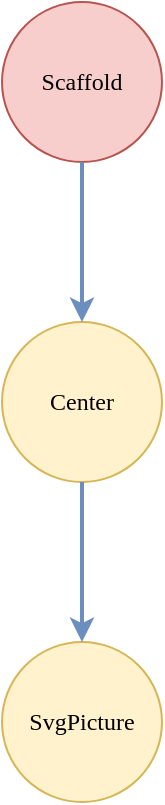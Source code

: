 <mxfile version="13.7.7" type="device"><diagram id="U7rlreaIvntKbeANFgK1" name="Page-1"><mxGraphModel dx="1179" dy="643" grid="1" gridSize="10" guides="1" tooltips="1" connect="1" arrows="1" fold="1" page="1" pageScale="1" pageWidth="850" pageHeight="1100" math="0" shadow="0"><root><mxCell id="0"/><mxCell id="1" parent="0"/><mxCell id="5iS_-iFmab0Z4aOyppY3-1" value="Scaffold" style="ellipse;whiteSpace=wrap;html=1;aspect=fixed;fontFamily=Verdana;fillColor=#f8cecc;strokeColor=#b85450;" vertex="1" parent="1"><mxGeometry x="360" y="10" width="80" height="80" as="geometry"/></mxCell><mxCell id="5iS_-iFmab0Z4aOyppY3-2" value="&lt;div&gt;Center&lt;/div&gt;" style="ellipse;whiteSpace=wrap;html=1;aspect=fixed;fontFamily=Verdana;fillColor=#fff2cc;strokeColor=#d6b656;" vertex="1" parent="1"><mxGeometry x="360" y="170" width="80" height="80" as="geometry"/></mxCell><mxCell id="5iS_-iFmab0Z4aOyppY3-3" value="SvgPicture" style="ellipse;whiteSpace=wrap;html=1;aspect=fixed;fontFamily=Verdana;fillColor=#fff2cc;strokeColor=#d6b656;" vertex="1" parent="1"><mxGeometry x="360" y="330" width="80" height="80" as="geometry"/></mxCell><mxCell id="5iS_-iFmab0Z4aOyppY3-4" value="" style="endArrow=classic;html=1;fontFamily=Verdana;exitX=0.5;exitY=1;exitDx=0;exitDy=0;entryX=0.5;entryY=0;entryDx=0;entryDy=0;strokeWidth=2;fillColor=#dae8fc;strokeColor=#6c8ebf;" edge="1" parent="1" source="5iS_-iFmab0Z4aOyppY3-1" target="5iS_-iFmab0Z4aOyppY3-2"><mxGeometry width="50" height="50" relative="1" as="geometry"><mxPoint x="360" y="300" as="sourcePoint"/><mxPoint x="410" y="250" as="targetPoint"/></mxGeometry></mxCell><mxCell id="5iS_-iFmab0Z4aOyppY3-5" value="" style="endArrow=classic;html=1;strokeWidth=2;fontFamily=Verdana;exitX=0.5;exitY=1;exitDx=0;exitDy=0;entryX=0.5;entryY=0;entryDx=0;entryDy=0;fillColor=#dae8fc;strokeColor=#6c8ebf;" edge="1" parent="1" source="5iS_-iFmab0Z4aOyppY3-2" target="5iS_-iFmab0Z4aOyppY3-3"><mxGeometry width="50" height="50" relative="1" as="geometry"><mxPoint x="300" y="420" as="sourcePoint"/><mxPoint x="350" y="370" as="targetPoint"/></mxGeometry></mxCell></root></mxGraphModel></diagram></mxfile>